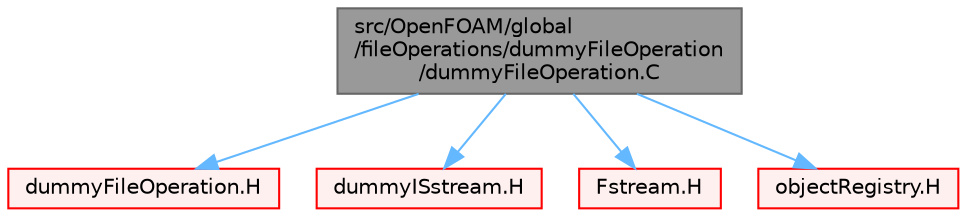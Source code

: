 digraph "src/OpenFOAM/global/fileOperations/dummyFileOperation/dummyFileOperation.C"
{
 // LATEX_PDF_SIZE
  bgcolor="transparent";
  edge [fontname=Helvetica,fontsize=10,labelfontname=Helvetica,labelfontsize=10];
  node [fontname=Helvetica,fontsize=10,shape=box,height=0.2,width=0.4];
  Node1 [id="Node000001",label="src/OpenFOAM/global\l/fileOperations/dummyFileOperation\l/dummyFileOperation.C",height=0.2,width=0.4,color="gray40", fillcolor="grey60", style="filled", fontcolor="black",tooltip=" "];
  Node1 -> Node2 [id="edge1_Node000001_Node000002",color="steelblue1",style="solid",tooltip=" "];
  Node2 [id="Node000002",label="dummyFileOperation.H",height=0.2,width=0.4,color="red", fillcolor="#FFF0F0", style="filled",URL="$dummyFileOperation_8H.html",tooltip=" "];
  Node1 -> Node160 [id="edge2_Node000001_Node000160",color="steelblue1",style="solid",tooltip=" "];
  Node160 [id="Node000160",label="dummyISstream.H",height=0.2,width=0.4,color="red", fillcolor="#FFF0F0", style="filled",URL="$dummyISstream_8H.html",tooltip=" "];
  Node1 -> Node163 [id="edge3_Node000001_Node000163",color="steelblue1",style="solid",tooltip=" "];
  Node163 [id="Node000163",label="Fstream.H",height=0.2,width=0.4,color="red", fillcolor="#FFF0F0", style="filled",URL="$Fstream_8H.html",tooltip=" "];
  Node1 -> Node168 [id="edge4_Node000001_Node000168",color="steelblue1",style="solid",tooltip=" "];
  Node168 [id="Node000168",label="objectRegistry.H",height=0.2,width=0.4,color="red", fillcolor="#FFF0F0", style="filled",URL="$objectRegistry_8H.html",tooltip=" "];
}
